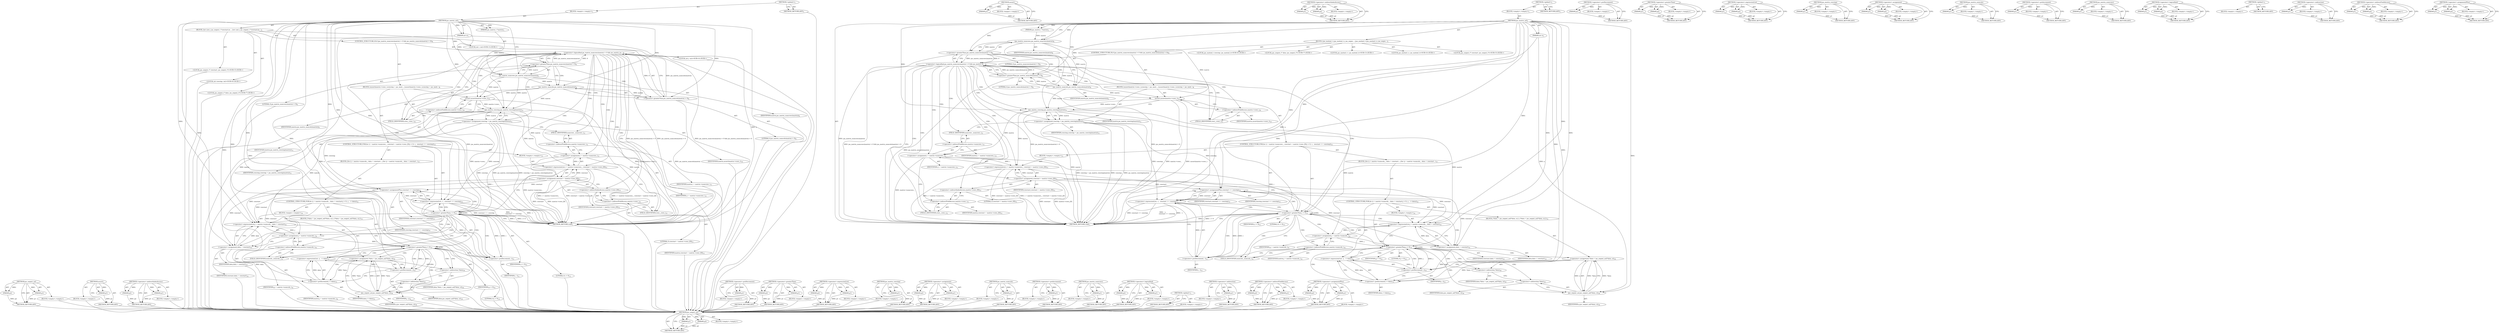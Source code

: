 digraph "&lt;operator&gt;.assignmentPlus" {
vulnerable_172 [label=<(METHOD,jas_seqent_asl)>];
vulnerable_173 [label=<(PARAM,p1)>];
vulnerable_174 [label=<(PARAM,p2)>];
vulnerable_175 [label=<(BLOCK,&lt;empty&gt;,&lt;empty&gt;)>];
vulnerable_176 [label=<(METHOD_RETURN,ANY)>];
vulnerable_127 [label=<(METHOD,assert)>];
vulnerable_128 [label=<(PARAM,p1)>];
vulnerable_129 [label=<(BLOCK,&lt;empty&gt;,&lt;empty&gt;)>];
vulnerable_130 [label=<(METHOD_RETURN,ANY)>];
vulnerable_150 [label=<(METHOD,&lt;operator&gt;.indirectIndexAccess)>];
vulnerable_151 [label=<(PARAM,p1)>];
vulnerable_152 [label=<(PARAM,p2)>];
vulnerable_153 [label=<(BLOCK,&lt;empty&gt;,&lt;empty&gt;)>];
vulnerable_154 [label=<(METHOD_RETURN,ANY)>];
vulnerable_6 [label=<(METHOD,&lt;global&gt;)<SUB>1</SUB>>];
vulnerable_7 [label=<(BLOCK,&lt;empty&gt;,&lt;empty&gt;)<SUB>1</SUB>>];
vulnerable_8 [label=<(METHOD,jas_matrix_asl)<SUB>1</SUB>>];
vulnerable_9 [label=<(PARAM,jas_matrix_t *matrix)<SUB>1</SUB>>];
vulnerable_10 [label=<(PARAM,int n)<SUB>1</SUB>>];
vulnerable_11 [label=<(BLOCK,{
	int i;
	int j;
 	jas_seqent_t *rowstart;
	in...,{
	int i;
	int j;
 	jas_seqent_t *rowstart;
	in...)<SUB>2</SUB>>];
vulnerable_12 [label="<(LOCAL,int i: int)<SUB>3</SUB>>"];
vulnerable_13 [label="<(LOCAL,int j: int)<SUB>4</SUB>>"];
vulnerable_14 [label="<(LOCAL,jas_seqent_t* rowstart: jas_seqent_t*)<SUB>5</SUB>>"];
vulnerable_15 [label="<(LOCAL,int rowstep: int)<SUB>6</SUB>>"];
vulnerable_16 [label="<(LOCAL,jas_seqent_t* data: jas_seqent_t*)<SUB>7</SUB>>"];
vulnerable_17 [label=<(CONTROL_STRUCTURE,IF,if (jas_matrix_numrows(matrix) &gt; 0 &amp;&amp; jas_matrix_numcols(matrix) &gt; 0))<SUB>9</SUB>>];
vulnerable_18 [label=<(&lt;operator&gt;.logicalAnd,jas_matrix_numrows(matrix) &gt; 0 &amp;&amp; jas_matrix_nu...)<SUB>9</SUB>>];
vulnerable_19 [label=<(&lt;operator&gt;.greaterThan,jas_matrix_numrows(matrix) &gt; 0)<SUB>9</SUB>>];
vulnerable_20 [label=<(jas_matrix_numrows,jas_matrix_numrows(matrix))<SUB>9</SUB>>];
vulnerable_21 [label=<(IDENTIFIER,matrix,jas_matrix_numrows(matrix))<SUB>9</SUB>>];
vulnerable_22 [label=<(LITERAL,0,jas_matrix_numrows(matrix) &gt; 0)<SUB>9</SUB>>];
vulnerable_23 [label=<(&lt;operator&gt;.greaterThan,jas_matrix_numcols(matrix) &gt; 0)<SUB>9</SUB>>];
vulnerable_24 [label=<(jas_matrix_numcols,jas_matrix_numcols(matrix))<SUB>9</SUB>>];
vulnerable_25 [label=<(IDENTIFIER,matrix,jas_matrix_numcols(matrix))<SUB>9</SUB>>];
vulnerable_26 [label=<(LITERAL,0,jas_matrix_numcols(matrix) &gt; 0)<SUB>9</SUB>>];
vulnerable_27 [label=<(BLOCK,{
		assert(matrix-&gt;rows_);
		rowstep = jas_matr...,{
		assert(matrix-&gt;rows_);
		rowstep = jas_matr...)<SUB>9</SUB>>];
vulnerable_28 [label=<(assert,assert(matrix-&gt;rows_))<SUB>10</SUB>>];
vulnerable_29 [label=<(&lt;operator&gt;.indirectFieldAccess,matrix-&gt;rows_)<SUB>10</SUB>>];
vulnerable_30 [label=<(IDENTIFIER,matrix,assert(matrix-&gt;rows_))<SUB>10</SUB>>];
vulnerable_31 [label=<(FIELD_IDENTIFIER,rows_,rows_)<SUB>10</SUB>>];
vulnerable_32 [label=<(&lt;operator&gt;.assignment,rowstep = jas_matrix_rowstep(matrix))<SUB>11</SUB>>];
vulnerable_33 [label=<(IDENTIFIER,rowstep,rowstep = jas_matrix_rowstep(matrix))<SUB>11</SUB>>];
vulnerable_34 [label=<(jas_matrix_rowstep,jas_matrix_rowstep(matrix))<SUB>11</SUB>>];
vulnerable_35 [label=<(IDENTIFIER,matrix,jas_matrix_rowstep(matrix))<SUB>11</SUB>>];
vulnerable_36 [label=<(CONTROL_STRUCTURE,FOR,for (i = matrix-&gt;numrows_, rowstart = matrix-&gt;rows_[0];i &gt; 0;--i,
		  rowstart += rowstep))<SUB>12</SUB>>];
vulnerable_37 [label=<(BLOCK,&lt;empty&gt;,&lt;empty&gt;)<SUB>12</SUB>>];
vulnerable_38 [label=<(&lt;operator&gt;.expressionList,i = matrix-&gt;numrows_, rowstart = matrix-&gt;rows_[0])<SUB>12</SUB>>];
vulnerable_39 [label=<(&lt;operator&gt;.assignment,i = matrix-&gt;numrows_)<SUB>12</SUB>>];
vulnerable_40 [label=<(IDENTIFIER,i,i = matrix-&gt;numrows_)<SUB>12</SUB>>];
vulnerable_41 [label=<(&lt;operator&gt;.indirectFieldAccess,matrix-&gt;numrows_)<SUB>12</SUB>>];
vulnerable_42 [label=<(IDENTIFIER,matrix,i = matrix-&gt;numrows_)<SUB>12</SUB>>];
vulnerable_43 [label=<(FIELD_IDENTIFIER,numrows_,numrows_)<SUB>12</SUB>>];
vulnerable_44 [label=<(&lt;operator&gt;.assignment,rowstart = matrix-&gt;rows_[0])<SUB>12</SUB>>];
vulnerable_45 [label=<(IDENTIFIER,rowstart,rowstart = matrix-&gt;rows_[0])<SUB>12</SUB>>];
vulnerable_46 [label=<(&lt;operator&gt;.indirectIndexAccess,matrix-&gt;rows_[0])<SUB>12</SUB>>];
vulnerable_47 [label=<(&lt;operator&gt;.indirectFieldAccess,matrix-&gt;rows_)<SUB>12</SUB>>];
vulnerable_48 [label=<(IDENTIFIER,matrix,rowstart = matrix-&gt;rows_[0])<SUB>12</SUB>>];
vulnerable_49 [label=<(FIELD_IDENTIFIER,rows_,rows_)<SUB>12</SUB>>];
vulnerable_50 [label=<(LITERAL,0,rowstart = matrix-&gt;rows_[0])<SUB>12</SUB>>];
vulnerable_51 [label=<(&lt;operator&gt;.greaterThan,i &gt; 0)<SUB>12</SUB>>];
vulnerable_52 [label=<(IDENTIFIER,i,i &gt; 0)<SUB>12</SUB>>];
vulnerable_53 [label=<(LITERAL,0,i &gt; 0)<SUB>12</SUB>>];
vulnerable_54 [label=<(&lt;operator&gt;.expressionList,--i,
		  rowstart += rowstep)<SUB>12</SUB>>];
vulnerable_55 [label=<(&lt;operator&gt;.preDecrement,--i)<SUB>12</SUB>>];
vulnerable_56 [label=<(IDENTIFIER,i,--i)<SUB>12</SUB>>];
vulnerable_57 [label=<(&lt;operator&gt;.assignmentPlus,rowstart += rowstep)<SUB>13</SUB>>];
vulnerable_58 [label=<(IDENTIFIER,rowstart,rowstart += rowstep)<SUB>13</SUB>>];
vulnerable_59 [label=<(IDENTIFIER,rowstep,rowstart += rowstep)<SUB>13</SUB>>];
vulnerable_60 [label=<(BLOCK,{
			for (j = matrix-&gt;numcols_, data = rowstart...,{
			for (j = matrix-&gt;numcols_, data = rowstart...)<SUB>13</SUB>>];
vulnerable_61 [label=<(CONTROL_STRUCTURE,FOR,for (j = matrix-&gt;numcols_, data = rowstart;j &gt; 0;--j,
			  ++data))<SUB>14</SUB>>];
vulnerable_62 [label=<(BLOCK,&lt;empty&gt;,&lt;empty&gt;)<SUB>14</SUB>>];
vulnerable_63 [label=<(&lt;operator&gt;.expressionList,j = matrix-&gt;numcols_, data = rowstart)<SUB>14</SUB>>];
vulnerable_64 [label=<(&lt;operator&gt;.assignment,j = matrix-&gt;numcols_)<SUB>14</SUB>>];
vulnerable_65 [label=<(IDENTIFIER,j,j = matrix-&gt;numcols_)<SUB>14</SUB>>];
vulnerable_66 [label=<(&lt;operator&gt;.indirectFieldAccess,matrix-&gt;numcols_)<SUB>14</SUB>>];
vulnerable_67 [label=<(IDENTIFIER,matrix,j = matrix-&gt;numcols_)<SUB>14</SUB>>];
vulnerable_68 [label=<(FIELD_IDENTIFIER,numcols_,numcols_)<SUB>14</SUB>>];
vulnerable_69 [label=<(&lt;operator&gt;.assignment,data = rowstart)<SUB>14</SUB>>];
vulnerable_70 [label=<(IDENTIFIER,data,data = rowstart)<SUB>14</SUB>>];
vulnerable_71 [label=<(IDENTIFIER,rowstart,data = rowstart)<SUB>14</SUB>>];
vulnerable_72 [label=<(&lt;operator&gt;.greaterThan,j &gt; 0)<SUB>14</SUB>>];
vulnerable_73 [label=<(IDENTIFIER,j,j &gt; 0)<SUB>14</SUB>>];
vulnerable_74 [label=<(LITERAL,0,j &gt; 0)<SUB>14</SUB>>];
vulnerable_75 [label=<(&lt;operator&gt;.expressionList,--j,
			  ++data)<SUB>14</SUB>>];
vulnerable_76 [label=<(&lt;operator&gt;.preDecrement,--j)<SUB>14</SUB>>];
vulnerable_77 [label=<(IDENTIFIER,j,--j)<SUB>14</SUB>>];
vulnerable_78 [label=<(&lt;operator&gt;.preIncrement,++data)<SUB>15</SUB>>];
vulnerable_79 [label=<(IDENTIFIER,data,++data)<SUB>15</SUB>>];
vulnerable_80 [label=<(BLOCK,{
				*data = jas_seqent_asl(*data, n);
			},{
				*data = jas_seqent_asl(*data, n);
			})<SUB>15</SUB>>];
vulnerable_81 [label=<(&lt;operator&gt;.assignment,*data = jas_seqent_asl(*data, n))<SUB>16</SUB>>];
vulnerable_82 [label=<(&lt;operator&gt;.indirection,*data)<SUB>16</SUB>>];
vulnerable_83 [label=<(IDENTIFIER,data,*data = jas_seqent_asl(*data, n))<SUB>16</SUB>>];
vulnerable_84 [label=<(jas_seqent_asl,jas_seqent_asl(*data, n))<SUB>16</SUB>>];
vulnerable_85 [label=<(&lt;operator&gt;.indirection,*data)<SUB>16</SUB>>];
vulnerable_86 [label=<(IDENTIFIER,data,jas_seqent_asl(*data, n))<SUB>16</SUB>>];
vulnerable_87 [label=<(IDENTIFIER,n,jas_seqent_asl(*data, n))<SUB>16</SUB>>];
vulnerable_88 [label=<(METHOD_RETURN,void)<SUB>1</SUB>>];
vulnerable_90 [label=<(METHOD_RETURN,ANY)<SUB>1</SUB>>];
vulnerable_155 [label=<(METHOD,&lt;operator&gt;.preDecrement)>];
vulnerable_156 [label=<(PARAM,p1)>];
vulnerable_157 [label=<(BLOCK,&lt;empty&gt;,&lt;empty&gt;)>];
vulnerable_158 [label=<(METHOD_RETURN,ANY)>];
vulnerable_114 [label=<(METHOD,&lt;operator&gt;.greaterThan)>];
vulnerable_115 [label=<(PARAM,p1)>];
vulnerable_116 [label=<(PARAM,p2)>];
vulnerable_117 [label=<(BLOCK,&lt;empty&gt;,&lt;empty&gt;)>];
vulnerable_118 [label=<(METHOD_RETURN,ANY)>];
vulnerable_145 [label=<(METHOD,&lt;operator&gt;.expressionList)>];
vulnerable_146 [label=<(PARAM,p1)>];
vulnerable_147 [label=<(PARAM,p2)>];
vulnerable_148 [label=<(BLOCK,&lt;empty&gt;,&lt;empty&gt;)>];
vulnerable_149 [label=<(METHOD_RETURN,ANY)>];
vulnerable_141 [label=<(METHOD,jas_matrix_rowstep)>];
vulnerable_142 [label=<(PARAM,p1)>];
vulnerable_143 [label=<(BLOCK,&lt;empty&gt;,&lt;empty&gt;)>];
vulnerable_144 [label=<(METHOD_RETURN,ANY)>];
vulnerable_136 [label=<(METHOD,&lt;operator&gt;.assignment)>];
vulnerable_137 [label=<(PARAM,p1)>];
vulnerable_138 [label=<(PARAM,p2)>];
vulnerable_139 [label=<(BLOCK,&lt;empty&gt;,&lt;empty&gt;)>];
vulnerable_140 [label=<(METHOD_RETURN,ANY)>];
vulnerable_123 [label=<(METHOD,jas_matrix_numcols)>];
vulnerable_124 [label=<(PARAM,p1)>];
vulnerable_125 [label=<(BLOCK,&lt;empty&gt;,&lt;empty&gt;)>];
vulnerable_126 [label=<(METHOD_RETURN,ANY)>];
vulnerable_164 [label=<(METHOD,&lt;operator&gt;.preIncrement)>];
vulnerable_165 [label=<(PARAM,p1)>];
vulnerable_166 [label=<(BLOCK,&lt;empty&gt;,&lt;empty&gt;)>];
vulnerable_167 [label=<(METHOD_RETURN,ANY)>];
vulnerable_119 [label=<(METHOD,jas_matrix_numrows)>];
vulnerable_120 [label=<(PARAM,p1)>];
vulnerable_121 [label=<(BLOCK,&lt;empty&gt;,&lt;empty&gt;)>];
vulnerable_122 [label=<(METHOD_RETURN,ANY)>];
vulnerable_109 [label=<(METHOD,&lt;operator&gt;.logicalAnd)>];
vulnerable_110 [label=<(PARAM,p1)>];
vulnerable_111 [label=<(PARAM,p2)>];
vulnerable_112 [label=<(BLOCK,&lt;empty&gt;,&lt;empty&gt;)>];
vulnerable_113 [label=<(METHOD_RETURN,ANY)>];
vulnerable_103 [label=<(METHOD,&lt;global&gt;)<SUB>1</SUB>>];
vulnerable_104 [label=<(BLOCK,&lt;empty&gt;,&lt;empty&gt;)>];
vulnerable_105 [label=<(METHOD_RETURN,ANY)>];
vulnerable_168 [label=<(METHOD,&lt;operator&gt;.indirection)>];
vulnerable_169 [label=<(PARAM,p1)>];
vulnerable_170 [label=<(BLOCK,&lt;empty&gt;,&lt;empty&gt;)>];
vulnerable_171 [label=<(METHOD_RETURN,ANY)>];
vulnerable_131 [label=<(METHOD,&lt;operator&gt;.indirectFieldAccess)>];
vulnerable_132 [label=<(PARAM,p1)>];
vulnerable_133 [label=<(PARAM,p2)>];
vulnerable_134 [label=<(BLOCK,&lt;empty&gt;,&lt;empty&gt;)>];
vulnerable_135 [label=<(METHOD_RETURN,ANY)>];
vulnerable_159 [label=<(METHOD,&lt;operator&gt;.assignmentPlus)>];
vulnerable_160 [label=<(PARAM,p1)>];
vulnerable_161 [label=<(PARAM,p2)>];
vulnerable_162 [label=<(BLOCK,&lt;empty&gt;,&lt;empty&gt;)>];
vulnerable_163 [label=<(METHOD_RETURN,ANY)>];
fixed_174 [label=<(METHOD,jas_seqent_asl)>];
fixed_175 [label=<(PARAM,p1)>];
fixed_176 [label=<(PARAM,p2)>];
fixed_177 [label=<(BLOCK,&lt;empty&gt;,&lt;empty&gt;)>];
fixed_178 [label=<(METHOD_RETURN,ANY)>];
fixed_129 [label=<(METHOD,assert)>];
fixed_130 [label=<(PARAM,p1)>];
fixed_131 [label=<(BLOCK,&lt;empty&gt;,&lt;empty&gt;)>];
fixed_132 [label=<(METHOD_RETURN,ANY)>];
fixed_152 [label=<(METHOD,&lt;operator&gt;.indirectIndexAccess)>];
fixed_153 [label=<(PARAM,p1)>];
fixed_154 [label=<(PARAM,p2)>];
fixed_155 [label=<(BLOCK,&lt;empty&gt;,&lt;empty&gt;)>];
fixed_156 [label=<(METHOD_RETURN,ANY)>];
fixed_6 [label=<(METHOD,&lt;global&gt;)<SUB>1</SUB>>];
fixed_7 [label=<(BLOCK,&lt;empty&gt;,&lt;empty&gt;)<SUB>1</SUB>>];
fixed_8 [label=<(METHOD,jas_matrix_asl)<SUB>1</SUB>>];
fixed_9 [label=<(PARAM,jas_matrix_t *matrix)<SUB>1</SUB>>];
fixed_10 [label=<(PARAM,int n)<SUB>1</SUB>>];
fixed_11 [label=<(BLOCK,{
	jas_matind_t i;
	jas_matind_t j;
 	jas_seqen...,{
	jas_matind_t i;
	jas_matind_t j;
 	jas_seqen...)<SUB>2</SUB>>];
fixed_12 [label="<(LOCAL,jas_matind_t i: jas_matind_t)<SUB>3</SUB>>"];
fixed_13 [label="<(LOCAL,jas_matind_t j: jas_matind_t)<SUB>4</SUB>>"];
fixed_14 [label="<(LOCAL,jas_seqent_t* rowstart: jas_seqent_t*)<SUB>5</SUB>>"];
fixed_15 [label="<(LOCAL,jas_matind_t rowstep: jas_matind_t)<SUB>6</SUB>>"];
fixed_16 [label="<(LOCAL,jas_seqent_t* data: jas_seqent_t*)<SUB>7</SUB>>"];
fixed_17 [label=<(CONTROL_STRUCTURE,IF,if (jas_matrix_numrows(matrix) &gt; 0 &amp;&amp; jas_matrix_numcols(matrix) &gt; 0))<SUB>9</SUB>>];
fixed_18 [label=<(&lt;operator&gt;.logicalAnd,jas_matrix_numrows(matrix) &gt; 0 &amp;&amp; jas_matrix_nu...)<SUB>9</SUB>>];
fixed_19 [label=<(&lt;operator&gt;.greaterThan,jas_matrix_numrows(matrix) &gt; 0)<SUB>9</SUB>>];
fixed_20 [label=<(jas_matrix_numrows,jas_matrix_numrows(matrix))<SUB>9</SUB>>];
fixed_21 [label=<(IDENTIFIER,matrix,jas_matrix_numrows(matrix))<SUB>9</SUB>>];
fixed_22 [label=<(LITERAL,0,jas_matrix_numrows(matrix) &gt; 0)<SUB>9</SUB>>];
fixed_23 [label=<(&lt;operator&gt;.greaterThan,jas_matrix_numcols(matrix) &gt; 0)<SUB>9</SUB>>];
fixed_24 [label=<(jas_matrix_numcols,jas_matrix_numcols(matrix))<SUB>9</SUB>>];
fixed_25 [label=<(IDENTIFIER,matrix,jas_matrix_numcols(matrix))<SUB>9</SUB>>];
fixed_26 [label=<(LITERAL,0,jas_matrix_numcols(matrix) &gt; 0)<SUB>9</SUB>>];
fixed_27 [label=<(BLOCK,{
		assert(matrix-&gt;rows_);
		rowstep = jas_matr...,{
		assert(matrix-&gt;rows_);
		rowstep = jas_matr...)<SUB>9</SUB>>];
fixed_28 [label=<(assert,assert(matrix-&gt;rows_))<SUB>10</SUB>>];
fixed_29 [label=<(&lt;operator&gt;.indirectFieldAccess,matrix-&gt;rows_)<SUB>10</SUB>>];
fixed_30 [label=<(IDENTIFIER,matrix,assert(matrix-&gt;rows_))<SUB>10</SUB>>];
fixed_31 [label=<(FIELD_IDENTIFIER,rows_,rows_)<SUB>10</SUB>>];
fixed_32 [label=<(&lt;operator&gt;.assignment,rowstep = jas_matrix_rowstep(matrix))<SUB>11</SUB>>];
fixed_33 [label=<(IDENTIFIER,rowstep,rowstep = jas_matrix_rowstep(matrix))<SUB>11</SUB>>];
fixed_34 [label=<(jas_matrix_rowstep,jas_matrix_rowstep(matrix))<SUB>11</SUB>>];
fixed_35 [label=<(IDENTIFIER,matrix,jas_matrix_rowstep(matrix))<SUB>11</SUB>>];
fixed_36 [label=<(CONTROL_STRUCTURE,FOR,for (i = matrix-&gt;numrows_, rowstart = matrix-&gt;rows_[0];i &gt; 0;--i,
		  rowstart += rowstep))<SUB>12</SUB>>];
fixed_37 [label=<(BLOCK,&lt;empty&gt;,&lt;empty&gt;)<SUB>12</SUB>>];
fixed_38 [label=<(&lt;operator&gt;.expressionList,i = matrix-&gt;numrows_, rowstart = matrix-&gt;rows_[0])<SUB>12</SUB>>];
fixed_39 [label=<(&lt;operator&gt;.assignment,i = matrix-&gt;numrows_)<SUB>12</SUB>>];
fixed_40 [label=<(IDENTIFIER,i,i = matrix-&gt;numrows_)<SUB>12</SUB>>];
fixed_41 [label=<(&lt;operator&gt;.indirectFieldAccess,matrix-&gt;numrows_)<SUB>12</SUB>>];
fixed_42 [label=<(IDENTIFIER,matrix,i = matrix-&gt;numrows_)<SUB>12</SUB>>];
fixed_43 [label=<(FIELD_IDENTIFIER,numrows_,numrows_)<SUB>12</SUB>>];
fixed_44 [label=<(&lt;operator&gt;.assignment,rowstart = matrix-&gt;rows_[0])<SUB>12</SUB>>];
fixed_45 [label=<(IDENTIFIER,rowstart,rowstart = matrix-&gt;rows_[0])<SUB>12</SUB>>];
fixed_46 [label=<(&lt;operator&gt;.indirectIndexAccess,matrix-&gt;rows_[0])<SUB>12</SUB>>];
fixed_47 [label=<(&lt;operator&gt;.indirectFieldAccess,matrix-&gt;rows_)<SUB>12</SUB>>];
fixed_48 [label=<(IDENTIFIER,matrix,rowstart = matrix-&gt;rows_[0])<SUB>12</SUB>>];
fixed_49 [label=<(FIELD_IDENTIFIER,rows_,rows_)<SUB>12</SUB>>];
fixed_50 [label=<(LITERAL,0,rowstart = matrix-&gt;rows_[0])<SUB>12</SUB>>];
fixed_51 [label=<(&lt;operator&gt;.greaterThan,i &gt; 0)<SUB>12</SUB>>];
fixed_52 [label=<(IDENTIFIER,i,i &gt; 0)<SUB>12</SUB>>];
fixed_53 [label=<(LITERAL,0,i &gt; 0)<SUB>12</SUB>>];
fixed_54 [label=<(&lt;operator&gt;.expressionList,--i,
		  rowstart += rowstep)<SUB>12</SUB>>];
fixed_55 [label=<(&lt;operator&gt;.preDecrement,--i)<SUB>12</SUB>>];
fixed_56 [label=<(IDENTIFIER,i,--i)<SUB>12</SUB>>];
fixed_57 [label=<(&lt;operator&gt;.assignmentPlus,rowstart += rowstep)<SUB>13</SUB>>];
fixed_58 [label=<(IDENTIFIER,rowstart,rowstart += rowstep)<SUB>13</SUB>>];
fixed_59 [label=<(IDENTIFIER,rowstep,rowstart += rowstep)<SUB>13</SUB>>];
fixed_60 [label=<(BLOCK,{
			for (j = matrix-&gt;numcols_, data = rowstart...,{
			for (j = matrix-&gt;numcols_, data = rowstart...)<SUB>13</SUB>>];
fixed_61 [label=<(CONTROL_STRUCTURE,FOR,for (j = matrix-&gt;numcols_, data = rowstart;j &gt; 0;--j,
			  ++data))<SUB>14</SUB>>];
fixed_62 [label=<(BLOCK,&lt;empty&gt;,&lt;empty&gt;)<SUB>14</SUB>>];
fixed_63 [label=<(&lt;operator&gt;.expressionList,j = matrix-&gt;numcols_, data = rowstart)<SUB>14</SUB>>];
fixed_64 [label=<(&lt;operator&gt;.assignment,j = matrix-&gt;numcols_)<SUB>14</SUB>>];
fixed_65 [label=<(IDENTIFIER,j,j = matrix-&gt;numcols_)<SUB>14</SUB>>];
fixed_66 [label=<(&lt;operator&gt;.indirectFieldAccess,matrix-&gt;numcols_)<SUB>14</SUB>>];
fixed_67 [label=<(IDENTIFIER,matrix,j = matrix-&gt;numcols_)<SUB>14</SUB>>];
fixed_68 [label=<(FIELD_IDENTIFIER,numcols_,numcols_)<SUB>14</SUB>>];
fixed_69 [label=<(&lt;operator&gt;.assignment,data = rowstart)<SUB>14</SUB>>];
fixed_70 [label=<(IDENTIFIER,data,data = rowstart)<SUB>14</SUB>>];
fixed_71 [label=<(IDENTIFIER,rowstart,data = rowstart)<SUB>14</SUB>>];
fixed_72 [label=<(&lt;operator&gt;.greaterThan,j &gt; 0)<SUB>14</SUB>>];
fixed_73 [label=<(IDENTIFIER,j,j &gt; 0)<SUB>14</SUB>>];
fixed_74 [label=<(LITERAL,0,j &gt; 0)<SUB>14</SUB>>];
fixed_75 [label=<(&lt;operator&gt;.expressionList,--j,
			  ++data)<SUB>14</SUB>>];
fixed_76 [label=<(&lt;operator&gt;.preDecrement,--j)<SUB>14</SUB>>];
fixed_77 [label=<(IDENTIFIER,j,--j)<SUB>14</SUB>>];
fixed_78 [label=<(&lt;operator&gt;.preIncrement,++data)<SUB>15</SUB>>];
fixed_79 [label=<(IDENTIFIER,data,++data)<SUB>15</SUB>>];
fixed_80 [label=<(BLOCK,{
				*data = jas_seqent_asl(*data, n);
			},{
				*data = jas_seqent_asl(*data, n);
			})<SUB>15</SUB>>];
fixed_81 [label=<(&lt;operator&gt;.assignment,*data = jas_seqent_asl(*data, n))<SUB>16</SUB>>];
fixed_82 [label=<(&lt;operator&gt;.indirection,*data)<SUB>16</SUB>>];
fixed_83 [label=<(IDENTIFIER,data,*data = jas_seqent_asl(*data, n))<SUB>16</SUB>>];
fixed_84 [label=<(jas_seqent_asl,jas_seqent_asl(*data, n))<SUB>16</SUB>>];
fixed_85 [label=<(&lt;operator&gt;.indirection,*data)<SUB>16</SUB>>];
fixed_86 [label=<(IDENTIFIER,data,jas_seqent_asl(*data, n))<SUB>16</SUB>>];
fixed_87 [label=<(IDENTIFIER,n,jas_seqent_asl(*data, n))<SUB>16</SUB>>];
fixed_88 [label=<(METHOD_RETURN,void)<SUB>1</SUB>>];
fixed_90 [label=<(METHOD_RETURN,ANY)<SUB>1</SUB>>];
fixed_157 [label=<(METHOD,&lt;operator&gt;.preDecrement)>];
fixed_158 [label=<(PARAM,p1)>];
fixed_159 [label=<(BLOCK,&lt;empty&gt;,&lt;empty&gt;)>];
fixed_160 [label=<(METHOD_RETURN,ANY)>];
fixed_116 [label=<(METHOD,&lt;operator&gt;.greaterThan)>];
fixed_117 [label=<(PARAM,p1)>];
fixed_118 [label=<(PARAM,p2)>];
fixed_119 [label=<(BLOCK,&lt;empty&gt;,&lt;empty&gt;)>];
fixed_120 [label=<(METHOD_RETURN,ANY)>];
fixed_147 [label=<(METHOD,&lt;operator&gt;.expressionList)>];
fixed_148 [label=<(PARAM,p1)>];
fixed_149 [label=<(PARAM,p2)>];
fixed_150 [label=<(BLOCK,&lt;empty&gt;,&lt;empty&gt;)>];
fixed_151 [label=<(METHOD_RETURN,ANY)>];
fixed_143 [label=<(METHOD,jas_matrix_rowstep)>];
fixed_144 [label=<(PARAM,p1)>];
fixed_145 [label=<(BLOCK,&lt;empty&gt;,&lt;empty&gt;)>];
fixed_146 [label=<(METHOD_RETURN,ANY)>];
fixed_138 [label=<(METHOD,&lt;operator&gt;.assignment)>];
fixed_139 [label=<(PARAM,p1)>];
fixed_140 [label=<(PARAM,p2)>];
fixed_141 [label=<(BLOCK,&lt;empty&gt;,&lt;empty&gt;)>];
fixed_142 [label=<(METHOD_RETURN,ANY)>];
fixed_125 [label=<(METHOD,jas_matrix_numcols)>];
fixed_126 [label=<(PARAM,p1)>];
fixed_127 [label=<(BLOCK,&lt;empty&gt;,&lt;empty&gt;)>];
fixed_128 [label=<(METHOD_RETURN,ANY)>];
fixed_166 [label=<(METHOD,&lt;operator&gt;.preIncrement)>];
fixed_167 [label=<(PARAM,p1)>];
fixed_168 [label=<(BLOCK,&lt;empty&gt;,&lt;empty&gt;)>];
fixed_169 [label=<(METHOD_RETURN,ANY)>];
fixed_121 [label=<(METHOD,jas_matrix_numrows)>];
fixed_122 [label=<(PARAM,p1)>];
fixed_123 [label=<(BLOCK,&lt;empty&gt;,&lt;empty&gt;)>];
fixed_124 [label=<(METHOD_RETURN,ANY)>];
fixed_111 [label=<(METHOD,&lt;operator&gt;.logicalAnd)>];
fixed_112 [label=<(PARAM,p1)>];
fixed_113 [label=<(PARAM,p2)>];
fixed_114 [label=<(BLOCK,&lt;empty&gt;,&lt;empty&gt;)>];
fixed_115 [label=<(METHOD_RETURN,ANY)>];
fixed_105 [label=<(METHOD,&lt;global&gt;)<SUB>1</SUB>>];
fixed_106 [label=<(BLOCK,&lt;empty&gt;,&lt;empty&gt;)>];
fixed_107 [label=<(METHOD_RETURN,ANY)>];
fixed_170 [label=<(METHOD,&lt;operator&gt;.indirection)>];
fixed_171 [label=<(PARAM,p1)>];
fixed_172 [label=<(BLOCK,&lt;empty&gt;,&lt;empty&gt;)>];
fixed_173 [label=<(METHOD_RETURN,ANY)>];
fixed_133 [label=<(METHOD,&lt;operator&gt;.indirectFieldAccess)>];
fixed_134 [label=<(PARAM,p1)>];
fixed_135 [label=<(PARAM,p2)>];
fixed_136 [label=<(BLOCK,&lt;empty&gt;,&lt;empty&gt;)>];
fixed_137 [label=<(METHOD_RETURN,ANY)>];
fixed_161 [label=<(METHOD,&lt;operator&gt;.assignmentPlus)>];
fixed_162 [label=<(PARAM,p1)>];
fixed_163 [label=<(PARAM,p2)>];
fixed_164 [label=<(BLOCK,&lt;empty&gt;,&lt;empty&gt;)>];
fixed_165 [label=<(METHOD_RETURN,ANY)>];
vulnerable_172 -> vulnerable_173  [key=0, label="AST: "];
vulnerable_172 -> vulnerable_173  [key=1, label="DDG: "];
vulnerable_172 -> vulnerable_175  [key=0, label="AST: "];
vulnerable_172 -> vulnerable_174  [key=0, label="AST: "];
vulnerable_172 -> vulnerable_174  [key=1, label="DDG: "];
vulnerable_172 -> vulnerable_176  [key=0, label="AST: "];
vulnerable_172 -> vulnerable_176  [key=1, label="CFG: "];
vulnerable_173 -> vulnerable_176  [key=0, label="DDG: p1"];
vulnerable_174 -> vulnerable_176  [key=0, label="DDG: p2"];
vulnerable_175 -> fixed_174  [key=0];
vulnerable_176 -> fixed_174  [key=0];
vulnerable_127 -> vulnerable_128  [key=0, label="AST: "];
vulnerable_127 -> vulnerable_128  [key=1, label="DDG: "];
vulnerable_127 -> vulnerable_129  [key=0, label="AST: "];
vulnerable_127 -> vulnerable_130  [key=0, label="AST: "];
vulnerable_127 -> vulnerable_130  [key=1, label="CFG: "];
vulnerable_128 -> vulnerable_130  [key=0, label="DDG: p1"];
vulnerable_129 -> fixed_174  [key=0];
vulnerable_130 -> fixed_174  [key=0];
vulnerable_150 -> vulnerable_151  [key=0, label="AST: "];
vulnerable_150 -> vulnerable_151  [key=1, label="DDG: "];
vulnerable_150 -> vulnerable_153  [key=0, label="AST: "];
vulnerable_150 -> vulnerable_152  [key=0, label="AST: "];
vulnerable_150 -> vulnerable_152  [key=1, label="DDG: "];
vulnerable_150 -> vulnerable_154  [key=0, label="AST: "];
vulnerable_150 -> vulnerable_154  [key=1, label="CFG: "];
vulnerable_151 -> vulnerable_154  [key=0, label="DDG: p1"];
vulnerable_152 -> vulnerable_154  [key=0, label="DDG: p2"];
vulnerable_153 -> fixed_174  [key=0];
vulnerable_154 -> fixed_174  [key=0];
vulnerable_6 -> vulnerable_7  [key=0, label="AST: "];
vulnerable_6 -> vulnerable_90  [key=0, label="AST: "];
vulnerable_6 -> vulnerable_90  [key=1, label="CFG: "];
vulnerable_7 -> vulnerable_8  [key=0, label="AST: "];
vulnerable_8 -> vulnerable_9  [key=0, label="AST: "];
vulnerable_8 -> vulnerable_9  [key=1, label="DDG: "];
vulnerable_8 -> vulnerable_10  [key=0, label="AST: "];
vulnerable_8 -> vulnerable_10  [key=1, label="DDG: "];
vulnerable_8 -> vulnerable_11  [key=0, label="AST: "];
vulnerable_8 -> vulnerable_88  [key=0, label="AST: "];
vulnerable_8 -> vulnerable_20  [key=0, label="CFG: "];
vulnerable_8 -> vulnerable_20  [key=1, label="DDG: "];
vulnerable_8 -> vulnerable_19  [key=0, label="DDG: "];
vulnerable_8 -> vulnerable_23  [key=0, label="DDG: "];
vulnerable_8 -> vulnerable_24  [key=0, label="DDG: "];
vulnerable_8 -> vulnerable_34  [key=0, label="DDG: "];
vulnerable_8 -> vulnerable_51  [key=0, label="DDG: "];
vulnerable_8 -> vulnerable_54  [key=0, label="DDG: "];
vulnerable_8 -> vulnerable_55  [key=0, label="DDG: "];
vulnerable_8 -> vulnerable_57  [key=0, label="DDG: "];
vulnerable_8 -> vulnerable_72  [key=0, label="DDG: "];
vulnerable_8 -> vulnerable_63  [key=0, label="DDG: "];
vulnerable_8 -> vulnerable_76  [key=0, label="DDG: "];
vulnerable_8 -> vulnerable_78  [key=0, label="DDG: "];
vulnerable_8 -> vulnerable_69  [key=0, label="DDG: "];
vulnerable_8 -> vulnerable_84  [key=0, label="DDG: "];
vulnerable_9 -> vulnerable_20  [key=0, label="DDG: matrix"];
vulnerable_10 -> vulnerable_88  [key=0, label="DDG: n"];
vulnerable_10 -> vulnerable_84  [key=0, label="DDG: n"];
vulnerable_11 -> vulnerable_12  [key=0, label="AST: "];
vulnerable_11 -> vulnerable_13  [key=0, label="AST: "];
vulnerable_11 -> vulnerable_14  [key=0, label="AST: "];
vulnerable_11 -> vulnerable_15  [key=0, label="AST: "];
vulnerable_11 -> vulnerable_16  [key=0, label="AST: "];
vulnerable_11 -> vulnerable_17  [key=0, label="AST: "];
vulnerable_12 -> fixed_174  [key=0];
vulnerable_13 -> fixed_174  [key=0];
vulnerable_14 -> fixed_174  [key=0];
vulnerable_15 -> fixed_174  [key=0];
vulnerable_16 -> fixed_174  [key=0];
vulnerable_17 -> vulnerable_18  [key=0, label="AST: "];
vulnerable_17 -> vulnerable_27  [key=0, label="AST: "];
vulnerable_18 -> vulnerable_19  [key=0, label="AST: "];
vulnerable_18 -> vulnerable_23  [key=0, label="AST: "];
vulnerable_18 -> vulnerable_88  [key=0, label="CFG: "];
vulnerable_18 -> vulnerable_88  [key=1, label="DDG: jas_matrix_numrows(matrix) &gt; 0"];
vulnerable_18 -> vulnerable_88  [key=2, label="DDG: jas_matrix_numcols(matrix) &gt; 0"];
vulnerable_18 -> vulnerable_88  [key=3, label="DDG: jas_matrix_numrows(matrix) &gt; 0 &amp;&amp; jas_matrix_numcols(matrix) &gt; 0"];
vulnerable_18 -> vulnerable_31  [key=0, label="CFG: "];
vulnerable_18 -> vulnerable_31  [key=1, label="CDG: "];
vulnerable_18 -> vulnerable_47  [key=0, label="CDG: "];
vulnerable_18 -> vulnerable_34  [key=0, label="CDG: "];
vulnerable_18 -> vulnerable_32  [key=0, label="CDG: "];
vulnerable_18 -> vulnerable_49  [key=0, label="CDG: "];
vulnerable_18 -> vulnerable_51  [key=0, label="CDG: "];
vulnerable_18 -> vulnerable_28  [key=0, label="CDG: "];
vulnerable_18 -> vulnerable_46  [key=0, label="CDG: "];
vulnerable_18 -> vulnerable_38  [key=0, label="CDG: "];
vulnerable_18 -> vulnerable_29  [key=0, label="CDG: "];
vulnerable_18 -> vulnerable_44  [key=0, label="CDG: "];
vulnerable_18 -> vulnerable_43  [key=0, label="CDG: "];
vulnerable_18 -> vulnerable_41  [key=0, label="CDG: "];
vulnerable_18 -> vulnerable_39  [key=0, label="CDG: "];
vulnerable_19 -> vulnerable_20  [key=0, label="AST: "];
vulnerable_19 -> vulnerable_22  [key=0, label="AST: "];
vulnerable_19 -> vulnerable_18  [key=0, label="CFG: "];
vulnerable_19 -> vulnerable_18  [key=1, label="DDG: jas_matrix_numrows(matrix)"];
vulnerable_19 -> vulnerable_18  [key=2, label="DDG: 0"];
vulnerable_19 -> vulnerable_24  [key=0, label="CFG: "];
vulnerable_19 -> vulnerable_24  [key=1, label="CDG: "];
vulnerable_19 -> vulnerable_88  [key=0, label="DDG: jas_matrix_numrows(matrix)"];
vulnerable_19 -> vulnerable_23  [key=0, label="CDG: "];
vulnerable_20 -> vulnerable_21  [key=0, label="AST: "];
vulnerable_20 -> vulnerable_19  [key=0, label="CFG: "];
vulnerable_20 -> vulnerable_19  [key=1, label="DDG: matrix"];
vulnerable_20 -> vulnerable_28  [key=0, label="DDG: matrix"];
vulnerable_20 -> vulnerable_24  [key=0, label="DDG: matrix"];
vulnerable_20 -> vulnerable_34  [key=0, label="DDG: matrix"];
vulnerable_21 -> fixed_174  [key=0];
vulnerable_22 -> fixed_174  [key=0];
vulnerable_23 -> vulnerable_24  [key=0, label="AST: "];
vulnerable_23 -> vulnerable_26  [key=0, label="AST: "];
vulnerable_23 -> vulnerable_18  [key=0, label="CFG: "];
vulnerable_23 -> vulnerable_18  [key=1, label="DDG: jas_matrix_numcols(matrix)"];
vulnerable_23 -> vulnerable_18  [key=2, label="DDG: 0"];
vulnerable_23 -> vulnerable_88  [key=0, label="DDG: jas_matrix_numcols(matrix)"];
vulnerable_24 -> vulnerable_25  [key=0, label="AST: "];
vulnerable_24 -> vulnerable_23  [key=0, label="CFG: "];
vulnerable_24 -> vulnerable_23  [key=1, label="DDG: matrix"];
vulnerable_24 -> vulnerable_28  [key=0, label="DDG: matrix"];
vulnerable_24 -> vulnerable_34  [key=0, label="DDG: matrix"];
vulnerable_25 -> fixed_174  [key=0];
vulnerable_26 -> fixed_174  [key=0];
vulnerable_27 -> vulnerable_28  [key=0, label="AST: "];
vulnerable_27 -> vulnerable_32  [key=0, label="AST: "];
vulnerable_27 -> vulnerable_36  [key=0, label="AST: "];
vulnerable_28 -> vulnerable_29  [key=0, label="AST: "];
vulnerable_28 -> vulnerable_34  [key=0, label="CFG: "];
vulnerable_28 -> vulnerable_34  [key=1, label="DDG: matrix-&gt;rows_"];
vulnerable_28 -> vulnerable_88  [key=0, label="DDG: matrix-&gt;rows_"];
vulnerable_28 -> vulnerable_88  [key=1, label="DDG: assert(matrix-&gt;rows_)"];
vulnerable_29 -> vulnerable_30  [key=0, label="AST: "];
vulnerable_29 -> vulnerable_31  [key=0, label="AST: "];
vulnerable_29 -> vulnerable_28  [key=0, label="CFG: "];
vulnerable_30 -> fixed_174  [key=0];
vulnerable_31 -> vulnerable_29  [key=0, label="CFG: "];
vulnerable_32 -> vulnerable_33  [key=0, label="AST: "];
vulnerable_32 -> vulnerable_34  [key=0, label="AST: "];
vulnerable_32 -> vulnerable_43  [key=0, label="CFG: "];
vulnerable_32 -> vulnerable_88  [key=0, label="DDG: rowstep"];
vulnerable_32 -> vulnerable_88  [key=1, label="DDG: jas_matrix_rowstep(matrix)"];
vulnerable_32 -> vulnerable_88  [key=2, label="DDG: rowstep = jas_matrix_rowstep(matrix)"];
vulnerable_32 -> vulnerable_54  [key=0, label="DDG: rowstep"];
vulnerable_32 -> vulnerable_57  [key=0, label="DDG: rowstep"];
vulnerable_33 -> fixed_174  [key=0];
vulnerable_34 -> vulnerable_35  [key=0, label="AST: "];
vulnerable_34 -> vulnerable_32  [key=0, label="CFG: "];
vulnerable_34 -> vulnerable_32  [key=1, label="DDG: matrix"];
vulnerable_34 -> vulnerable_88  [key=0, label="DDG: matrix"];
vulnerable_34 -> vulnerable_38  [key=0, label="DDG: matrix"];
vulnerable_34 -> vulnerable_39  [key=0, label="DDG: matrix"];
vulnerable_34 -> vulnerable_63  [key=0, label="DDG: matrix"];
vulnerable_34 -> vulnerable_64  [key=0, label="DDG: matrix"];
vulnerable_35 -> fixed_174  [key=0];
vulnerable_36 -> vulnerable_37  [key=0, label="AST: "];
vulnerable_36 -> vulnerable_51  [key=0, label="AST: "];
vulnerable_36 -> vulnerable_54  [key=0, label="AST: "];
vulnerable_36 -> vulnerable_60  [key=0, label="AST: "];
vulnerable_37 -> vulnerable_38  [key=0, label="AST: "];
vulnerable_38 -> vulnerable_39  [key=0, label="AST: "];
vulnerable_38 -> vulnerable_44  [key=0, label="AST: "];
vulnerable_38 -> vulnerable_51  [key=0, label="CFG: "];
vulnerable_38 -> vulnerable_88  [key=0, label="DDG: i = matrix-&gt;numrows_"];
vulnerable_38 -> vulnerable_88  [key=1, label="DDG: rowstart = matrix-&gt;rows_[0]"];
vulnerable_38 -> vulnerable_88  [key=2, label="DDG: i = matrix-&gt;numrows_, rowstart = matrix-&gt;rows_[0]"];
vulnerable_39 -> vulnerable_40  [key=0, label="AST: "];
vulnerable_39 -> vulnerable_41  [key=0, label="AST: "];
vulnerable_39 -> vulnerable_49  [key=0, label="CFG: "];
vulnerable_39 -> vulnerable_88  [key=0, label="DDG: matrix-&gt;numrows_"];
vulnerable_39 -> vulnerable_51  [key=0, label="DDG: i"];
vulnerable_39 -> vulnerable_38  [key=0, label="DDG: i"];
vulnerable_40 -> fixed_174  [key=0];
vulnerable_41 -> vulnerable_42  [key=0, label="AST: "];
vulnerable_41 -> vulnerable_43  [key=0, label="AST: "];
vulnerable_41 -> vulnerable_39  [key=0, label="CFG: "];
vulnerable_42 -> fixed_174  [key=0];
vulnerable_43 -> vulnerable_41  [key=0, label="CFG: "];
vulnerable_44 -> vulnerable_45  [key=0, label="AST: "];
vulnerable_44 -> vulnerable_46  [key=0, label="AST: "];
vulnerable_44 -> vulnerable_38  [key=0, label="CFG: "];
vulnerable_44 -> vulnerable_38  [key=1, label="DDG: rowstart"];
vulnerable_44 -> vulnerable_88  [key=0, label="DDG: rowstart"];
vulnerable_44 -> vulnerable_88  [key=1, label="DDG: matrix-&gt;rows_[0]"];
vulnerable_44 -> vulnerable_57  [key=0, label="DDG: rowstart"];
vulnerable_44 -> vulnerable_63  [key=0, label="DDG: rowstart"];
vulnerable_44 -> vulnerable_69  [key=0, label="DDG: rowstart"];
vulnerable_45 -> fixed_174  [key=0];
vulnerable_46 -> vulnerable_47  [key=0, label="AST: "];
vulnerable_46 -> vulnerable_50  [key=0, label="AST: "];
vulnerable_46 -> vulnerable_44  [key=0, label="CFG: "];
vulnerable_47 -> vulnerable_48  [key=0, label="AST: "];
vulnerable_47 -> vulnerable_49  [key=0, label="AST: "];
vulnerable_47 -> vulnerable_46  [key=0, label="CFG: "];
vulnerable_48 -> fixed_174  [key=0];
vulnerable_49 -> vulnerable_47  [key=0, label="CFG: "];
vulnerable_50 -> fixed_174  [key=0];
vulnerable_51 -> vulnerable_52  [key=0, label="AST: "];
vulnerable_51 -> vulnerable_53  [key=0, label="AST: "];
vulnerable_51 -> vulnerable_88  [key=0, label="CFG: "];
vulnerable_51 -> vulnerable_88  [key=1, label="DDG: i"];
vulnerable_51 -> vulnerable_88  [key=2, label="DDG: i &gt; 0"];
vulnerable_51 -> vulnerable_68  [key=0, label="CFG: "];
vulnerable_51 -> vulnerable_68  [key=1, label="CDG: "];
vulnerable_51 -> vulnerable_55  [key=0, label="DDG: i"];
vulnerable_51 -> vulnerable_55  [key=1, label="CDG: "];
vulnerable_51 -> vulnerable_64  [key=0, label="CDG: "];
vulnerable_51 -> vulnerable_51  [key=0, label="CDG: "];
vulnerable_51 -> vulnerable_57  [key=0, label="CDG: "];
vulnerable_51 -> vulnerable_66  [key=0, label="CDG: "];
vulnerable_51 -> vulnerable_72  [key=0, label="CDG: "];
vulnerable_51 -> vulnerable_69  [key=0, label="CDG: "];
vulnerable_51 -> vulnerable_54  [key=0, label="CDG: "];
vulnerable_51 -> vulnerable_63  [key=0, label="CDG: "];
vulnerable_52 -> fixed_174  [key=0];
vulnerable_53 -> fixed_174  [key=0];
vulnerable_54 -> vulnerable_55  [key=0, label="AST: "];
vulnerable_54 -> vulnerable_57  [key=0, label="AST: "];
vulnerable_54 -> vulnerable_51  [key=0, label="CFG: "];
vulnerable_54 -> vulnerable_88  [key=0, label="DDG: --i"];
vulnerable_54 -> vulnerable_88  [key=1, label="DDG: rowstart += rowstep"];
vulnerable_54 -> vulnerable_88  [key=2, label="DDG: --i,
		  rowstart += rowstep"];
vulnerable_55 -> vulnerable_56  [key=0, label="AST: "];
vulnerable_55 -> vulnerable_57  [key=0, label="CFG: "];
vulnerable_55 -> vulnerable_51  [key=0, label="DDG: i"];
vulnerable_55 -> vulnerable_54  [key=0, label="DDG: i"];
vulnerable_56 -> fixed_174  [key=0];
vulnerable_57 -> vulnerable_58  [key=0, label="AST: "];
vulnerable_57 -> vulnerable_59  [key=0, label="AST: "];
vulnerable_57 -> vulnerable_54  [key=0, label="CFG: "];
vulnerable_57 -> vulnerable_54  [key=1, label="DDG: rowstart"];
vulnerable_57 -> vulnerable_63  [key=0, label="DDG: rowstart"];
vulnerable_57 -> vulnerable_69  [key=0, label="DDG: rowstart"];
vulnerable_58 -> fixed_174  [key=0];
vulnerable_59 -> fixed_174  [key=0];
vulnerable_60 -> vulnerable_61  [key=0, label="AST: "];
vulnerable_61 -> vulnerable_62  [key=0, label="AST: "];
vulnerable_61 -> vulnerable_72  [key=0, label="AST: "];
vulnerable_61 -> vulnerable_75  [key=0, label="AST: "];
vulnerable_61 -> vulnerable_80  [key=0, label="AST: "];
vulnerable_62 -> vulnerable_63  [key=0, label="AST: "];
vulnerable_63 -> vulnerable_64  [key=0, label="AST: "];
vulnerable_63 -> vulnerable_69  [key=0, label="AST: "];
vulnerable_63 -> vulnerable_72  [key=0, label="CFG: "];
vulnerable_64 -> vulnerable_65  [key=0, label="AST: "];
vulnerable_64 -> vulnerable_66  [key=0, label="AST: "];
vulnerable_64 -> vulnerable_69  [key=0, label="CFG: "];
vulnerable_64 -> vulnerable_72  [key=0, label="DDG: j"];
vulnerable_64 -> vulnerable_63  [key=0, label="DDG: j"];
vulnerable_65 -> fixed_174  [key=0];
vulnerable_66 -> vulnerable_67  [key=0, label="AST: "];
vulnerable_66 -> vulnerable_68  [key=0, label="AST: "];
vulnerable_66 -> vulnerable_64  [key=0, label="CFG: "];
vulnerable_67 -> fixed_174  [key=0];
vulnerable_68 -> vulnerable_66  [key=0, label="CFG: "];
vulnerable_69 -> vulnerable_70  [key=0, label="AST: "];
vulnerable_69 -> vulnerable_71  [key=0, label="AST: "];
vulnerable_69 -> vulnerable_63  [key=0, label="CFG: "];
vulnerable_69 -> vulnerable_63  [key=1, label="DDG: data"];
vulnerable_69 -> vulnerable_78  [key=0, label="DDG: data"];
vulnerable_70 -> fixed_174  [key=0];
vulnerable_71 -> fixed_174  [key=0];
vulnerable_72 -> vulnerable_73  [key=0, label="AST: "];
vulnerable_72 -> vulnerable_74  [key=0, label="AST: "];
vulnerable_72 -> vulnerable_82  [key=0, label="CFG: "];
vulnerable_72 -> vulnerable_82  [key=1, label="CDG: "];
vulnerable_72 -> vulnerable_55  [key=0, label="CFG: "];
vulnerable_72 -> vulnerable_76  [key=0, label="DDG: j"];
vulnerable_72 -> vulnerable_76  [key=1, label="CDG: "];
vulnerable_72 -> vulnerable_75  [key=0, label="CDG: "];
vulnerable_72 -> vulnerable_81  [key=0, label="CDG: "];
vulnerable_72 -> vulnerable_84  [key=0, label="CDG: "];
vulnerable_72 -> vulnerable_85  [key=0, label="CDG: "];
vulnerable_72 -> vulnerable_72  [key=0, label="CDG: "];
vulnerable_72 -> vulnerable_78  [key=0, label="CDG: "];
vulnerable_73 -> fixed_174  [key=0];
vulnerable_74 -> fixed_174  [key=0];
vulnerable_75 -> vulnerable_76  [key=0, label="AST: "];
vulnerable_75 -> vulnerable_78  [key=0, label="AST: "];
vulnerable_75 -> vulnerable_72  [key=0, label="CFG: "];
vulnerable_76 -> vulnerable_77  [key=0, label="AST: "];
vulnerable_76 -> vulnerable_78  [key=0, label="CFG: "];
vulnerable_76 -> vulnerable_72  [key=0, label="DDG: j"];
vulnerable_76 -> vulnerable_75  [key=0, label="DDG: j"];
vulnerable_77 -> fixed_174  [key=0];
vulnerable_78 -> vulnerable_79  [key=0, label="AST: "];
vulnerable_78 -> vulnerable_75  [key=0, label="CFG: "];
vulnerable_78 -> vulnerable_75  [key=1, label="DDG: data"];
vulnerable_79 -> fixed_174  [key=0];
vulnerable_80 -> vulnerable_81  [key=0, label="AST: "];
vulnerable_81 -> vulnerable_82  [key=0, label="AST: "];
vulnerable_81 -> vulnerable_84  [key=0, label="AST: "];
vulnerable_81 -> vulnerable_84  [key=1, label="DDG: *data"];
vulnerable_81 -> vulnerable_76  [key=0, label="CFG: "];
vulnerable_81 -> vulnerable_78  [key=0, label="DDG: *data"];
vulnerable_82 -> vulnerable_83  [key=0, label="AST: "];
vulnerable_82 -> vulnerable_85  [key=0, label="CFG: "];
vulnerable_83 -> fixed_174  [key=0];
vulnerable_84 -> vulnerable_85  [key=0, label="AST: "];
vulnerable_84 -> vulnerable_87  [key=0, label="AST: "];
vulnerable_84 -> vulnerable_81  [key=0, label="CFG: "];
vulnerable_84 -> vulnerable_81  [key=1, label="DDG: *data"];
vulnerable_84 -> vulnerable_81  [key=2, label="DDG: n"];
vulnerable_85 -> vulnerable_86  [key=0, label="AST: "];
vulnerable_85 -> vulnerable_84  [key=0, label="CFG: "];
vulnerable_86 -> fixed_174  [key=0];
vulnerable_87 -> fixed_174  [key=0];
vulnerable_88 -> fixed_174  [key=0];
vulnerable_90 -> fixed_174  [key=0];
vulnerable_155 -> vulnerable_156  [key=0, label="AST: "];
vulnerable_155 -> vulnerable_156  [key=1, label="DDG: "];
vulnerable_155 -> vulnerable_157  [key=0, label="AST: "];
vulnerable_155 -> vulnerable_158  [key=0, label="AST: "];
vulnerable_155 -> vulnerable_158  [key=1, label="CFG: "];
vulnerable_156 -> vulnerable_158  [key=0, label="DDG: p1"];
vulnerable_157 -> fixed_174  [key=0];
vulnerable_158 -> fixed_174  [key=0];
vulnerable_114 -> vulnerable_115  [key=0, label="AST: "];
vulnerable_114 -> vulnerable_115  [key=1, label="DDG: "];
vulnerable_114 -> vulnerable_117  [key=0, label="AST: "];
vulnerable_114 -> vulnerable_116  [key=0, label="AST: "];
vulnerable_114 -> vulnerable_116  [key=1, label="DDG: "];
vulnerable_114 -> vulnerable_118  [key=0, label="AST: "];
vulnerable_114 -> vulnerable_118  [key=1, label="CFG: "];
vulnerable_115 -> vulnerable_118  [key=0, label="DDG: p1"];
vulnerable_116 -> vulnerable_118  [key=0, label="DDG: p2"];
vulnerable_117 -> fixed_174  [key=0];
vulnerable_118 -> fixed_174  [key=0];
vulnerable_145 -> vulnerable_146  [key=0, label="AST: "];
vulnerable_145 -> vulnerable_146  [key=1, label="DDG: "];
vulnerable_145 -> vulnerable_148  [key=0, label="AST: "];
vulnerable_145 -> vulnerable_147  [key=0, label="AST: "];
vulnerable_145 -> vulnerable_147  [key=1, label="DDG: "];
vulnerable_145 -> vulnerable_149  [key=0, label="AST: "];
vulnerable_145 -> vulnerable_149  [key=1, label="CFG: "];
vulnerable_146 -> vulnerable_149  [key=0, label="DDG: p1"];
vulnerable_147 -> vulnerable_149  [key=0, label="DDG: p2"];
vulnerable_148 -> fixed_174  [key=0];
vulnerable_149 -> fixed_174  [key=0];
vulnerable_141 -> vulnerable_142  [key=0, label="AST: "];
vulnerable_141 -> vulnerable_142  [key=1, label="DDG: "];
vulnerable_141 -> vulnerable_143  [key=0, label="AST: "];
vulnerable_141 -> vulnerable_144  [key=0, label="AST: "];
vulnerable_141 -> vulnerable_144  [key=1, label="CFG: "];
vulnerable_142 -> vulnerable_144  [key=0, label="DDG: p1"];
vulnerable_143 -> fixed_174  [key=0];
vulnerable_144 -> fixed_174  [key=0];
vulnerable_136 -> vulnerable_137  [key=0, label="AST: "];
vulnerable_136 -> vulnerable_137  [key=1, label="DDG: "];
vulnerable_136 -> vulnerable_139  [key=0, label="AST: "];
vulnerable_136 -> vulnerable_138  [key=0, label="AST: "];
vulnerable_136 -> vulnerable_138  [key=1, label="DDG: "];
vulnerable_136 -> vulnerable_140  [key=0, label="AST: "];
vulnerable_136 -> vulnerable_140  [key=1, label="CFG: "];
vulnerable_137 -> vulnerable_140  [key=0, label="DDG: p1"];
vulnerable_138 -> vulnerable_140  [key=0, label="DDG: p2"];
vulnerable_139 -> fixed_174  [key=0];
vulnerable_140 -> fixed_174  [key=0];
vulnerable_123 -> vulnerable_124  [key=0, label="AST: "];
vulnerable_123 -> vulnerable_124  [key=1, label="DDG: "];
vulnerable_123 -> vulnerable_125  [key=0, label="AST: "];
vulnerable_123 -> vulnerable_126  [key=0, label="AST: "];
vulnerable_123 -> vulnerable_126  [key=1, label="CFG: "];
vulnerable_124 -> vulnerable_126  [key=0, label="DDG: p1"];
vulnerable_125 -> fixed_174  [key=0];
vulnerable_126 -> fixed_174  [key=0];
vulnerable_164 -> vulnerable_165  [key=0, label="AST: "];
vulnerable_164 -> vulnerable_165  [key=1, label="DDG: "];
vulnerable_164 -> vulnerable_166  [key=0, label="AST: "];
vulnerable_164 -> vulnerable_167  [key=0, label="AST: "];
vulnerable_164 -> vulnerable_167  [key=1, label="CFG: "];
vulnerable_165 -> vulnerable_167  [key=0, label="DDG: p1"];
vulnerable_166 -> fixed_174  [key=0];
vulnerable_167 -> fixed_174  [key=0];
vulnerable_119 -> vulnerable_120  [key=0, label="AST: "];
vulnerable_119 -> vulnerable_120  [key=1, label="DDG: "];
vulnerable_119 -> vulnerable_121  [key=0, label="AST: "];
vulnerable_119 -> vulnerable_122  [key=0, label="AST: "];
vulnerable_119 -> vulnerable_122  [key=1, label="CFG: "];
vulnerable_120 -> vulnerable_122  [key=0, label="DDG: p1"];
vulnerable_121 -> fixed_174  [key=0];
vulnerable_122 -> fixed_174  [key=0];
vulnerable_109 -> vulnerable_110  [key=0, label="AST: "];
vulnerable_109 -> vulnerable_110  [key=1, label="DDG: "];
vulnerable_109 -> vulnerable_112  [key=0, label="AST: "];
vulnerable_109 -> vulnerable_111  [key=0, label="AST: "];
vulnerable_109 -> vulnerable_111  [key=1, label="DDG: "];
vulnerable_109 -> vulnerable_113  [key=0, label="AST: "];
vulnerable_109 -> vulnerable_113  [key=1, label="CFG: "];
vulnerable_110 -> vulnerable_113  [key=0, label="DDG: p1"];
vulnerable_111 -> vulnerable_113  [key=0, label="DDG: p2"];
vulnerable_112 -> fixed_174  [key=0];
vulnerable_113 -> fixed_174  [key=0];
vulnerable_103 -> vulnerable_104  [key=0, label="AST: "];
vulnerable_103 -> vulnerable_105  [key=0, label="AST: "];
vulnerable_103 -> vulnerable_105  [key=1, label="CFG: "];
vulnerable_104 -> fixed_174  [key=0];
vulnerable_105 -> fixed_174  [key=0];
vulnerable_168 -> vulnerable_169  [key=0, label="AST: "];
vulnerable_168 -> vulnerable_169  [key=1, label="DDG: "];
vulnerable_168 -> vulnerable_170  [key=0, label="AST: "];
vulnerable_168 -> vulnerable_171  [key=0, label="AST: "];
vulnerable_168 -> vulnerable_171  [key=1, label="CFG: "];
vulnerable_169 -> vulnerable_171  [key=0, label="DDG: p1"];
vulnerable_170 -> fixed_174  [key=0];
vulnerable_171 -> fixed_174  [key=0];
vulnerable_131 -> vulnerable_132  [key=0, label="AST: "];
vulnerable_131 -> vulnerable_132  [key=1, label="DDG: "];
vulnerable_131 -> vulnerable_134  [key=0, label="AST: "];
vulnerable_131 -> vulnerable_133  [key=0, label="AST: "];
vulnerable_131 -> vulnerable_133  [key=1, label="DDG: "];
vulnerable_131 -> vulnerable_135  [key=0, label="AST: "];
vulnerable_131 -> vulnerable_135  [key=1, label="CFG: "];
vulnerable_132 -> vulnerable_135  [key=0, label="DDG: p1"];
vulnerable_133 -> vulnerable_135  [key=0, label="DDG: p2"];
vulnerable_134 -> fixed_174  [key=0];
vulnerable_135 -> fixed_174  [key=0];
vulnerable_159 -> vulnerable_160  [key=0, label="AST: "];
vulnerable_159 -> vulnerable_160  [key=1, label="DDG: "];
vulnerable_159 -> vulnerable_162  [key=0, label="AST: "];
vulnerable_159 -> vulnerable_161  [key=0, label="AST: "];
vulnerable_159 -> vulnerable_161  [key=1, label="DDG: "];
vulnerable_159 -> vulnerable_163  [key=0, label="AST: "];
vulnerable_159 -> vulnerable_163  [key=1, label="CFG: "];
vulnerable_160 -> vulnerable_163  [key=0, label="DDG: p1"];
vulnerable_161 -> vulnerable_163  [key=0, label="DDG: p2"];
vulnerable_162 -> fixed_174  [key=0];
vulnerable_163 -> fixed_174  [key=0];
fixed_174 -> fixed_175  [key=0, label="AST: "];
fixed_174 -> fixed_175  [key=1, label="DDG: "];
fixed_174 -> fixed_177  [key=0, label="AST: "];
fixed_174 -> fixed_176  [key=0, label="AST: "];
fixed_174 -> fixed_176  [key=1, label="DDG: "];
fixed_174 -> fixed_178  [key=0, label="AST: "];
fixed_174 -> fixed_178  [key=1, label="CFG: "];
fixed_175 -> fixed_178  [key=0, label="DDG: p1"];
fixed_176 -> fixed_178  [key=0, label="DDG: p2"];
fixed_129 -> fixed_130  [key=0, label="AST: "];
fixed_129 -> fixed_130  [key=1, label="DDG: "];
fixed_129 -> fixed_131  [key=0, label="AST: "];
fixed_129 -> fixed_132  [key=0, label="AST: "];
fixed_129 -> fixed_132  [key=1, label="CFG: "];
fixed_130 -> fixed_132  [key=0, label="DDG: p1"];
fixed_152 -> fixed_153  [key=0, label="AST: "];
fixed_152 -> fixed_153  [key=1, label="DDG: "];
fixed_152 -> fixed_155  [key=0, label="AST: "];
fixed_152 -> fixed_154  [key=0, label="AST: "];
fixed_152 -> fixed_154  [key=1, label="DDG: "];
fixed_152 -> fixed_156  [key=0, label="AST: "];
fixed_152 -> fixed_156  [key=1, label="CFG: "];
fixed_153 -> fixed_156  [key=0, label="DDG: p1"];
fixed_154 -> fixed_156  [key=0, label="DDG: p2"];
fixed_6 -> fixed_7  [key=0, label="AST: "];
fixed_6 -> fixed_90  [key=0, label="AST: "];
fixed_6 -> fixed_90  [key=1, label="CFG: "];
fixed_7 -> fixed_8  [key=0, label="AST: "];
fixed_8 -> fixed_9  [key=0, label="AST: "];
fixed_8 -> fixed_9  [key=1, label="DDG: "];
fixed_8 -> fixed_10  [key=0, label="AST: "];
fixed_8 -> fixed_10  [key=1, label="DDG: "];
fixed_8 -> fixed_11  [key=0, label="AST: "];
fixed_8 -> fixed_88  [key=0, label="AST: "];
fixed_8 -> fixed_20  [key=0, label="CFG: "];
fixed_8 -> fixed_20  [key=1, label="DDG: "];
fixed_8 -> fixed_19  [key=0, label="DDG: "];
fixed_8 -> fixed_23  [key=0, label="DDG: "];
fixed_8 -> fixed_24  [key=0, label="DDG: "];
fixed_8 -> fixed_34  [key=0, label="DDG: "];
fixed_8 -> fixed_51  [key=0, label="DDG: "];
fixed_8 -> fixed_54  [key=0, label="DDG: "];
fixed_8 -> fixed_55  [key=0, label="DDG: "];
fixed_8 -> fixed_57  [key=0, label="DDG: "];
fixed_8 -> fixed_72  [key=0, label="DDG: "];
fixed_8 -> fixed_63  [key=0, label="DDG: "];
fixed_8 -> fixed_76  [key=0, label="DDG: "];
fixed_8 -> fixed_78  [key=0, label="DDG: "];
fixed_8 -> fixed_69  [key=0, label="DDG: "];
fixed_8 -> fixed_84  [key=0, label="DDG: "];
fixed_9 -> fixed_20  [key=0, label="DDG: matrix"];
fixed_10 -> fixed_88  [key=0, label="DDG: n"];
fixed_10 -> fixed_84  [key=0, label="DDG: n"];
fixed_11 -> fixed_12  [key=0, label="AST: "];
fixed_11 -> fixed_13  [key=0, label="AST: "];
fixed_11 -> fixed_14  [key=0, label="AST: "];
fixed_11 -> fixed_15  [key=0, label="AST: "];
fixed_11 -> fixed_16  [key=0, label="AST: "];
fixed_11 -> fixed_17  [key=0, label="AST: "];
fixed_17 -> fixed_18  [key=0, label="AST: "];
fixed_17 -> fixed_27  [key=0, label="AST: "];
fixed_18 -> fixed_19  [key=0, label="AST: "];
fixed_18 -> fixed_23  [key=0, label="AST: "];
fixed_18 -> fixed_88  [key=0, label="CFG: "];
fixed_18 -> fixed_88  [key=1, label="DDG: jas_matrix_numrows(matrix) &gt; 0"];
fixed_18 -> fixed_88  [key=2, label="DDG: jas_matrix_numcols(matrix) &gt; 0"];
fixed_18 -> fixed_88  [key=3, label="DDG: jas_matrix_numrows(matrix) &gt; 0 &amp;&amp; jas_matrix_numcols(matrix) &gt; 0"];
fixed_18 -> fixed_31  [key=0, label="CFG: "];
fixed_18 -> fixed_31  [key=1, label="CDG: "];
fixed_18 -> fixed_47  [key=0, label="CDG: "];
fixed_18 -> fixed_34  [key=0, label="CDG: "];
fixed_18 -> fixed_32  [key=0, label="CDG: "];
fixed_18 -> fixed_49  [key=0, label="CDG: "];
fixed_18 -> fixed_51  [key=0, label="CDG: "];
fixed_18 -> fixed_28  [key=0, label="CDG: "];
fixed_18 -> fixed_46  [key=0, label="CDG: "];
fixed_18 -> fixed_38  [key=0, label="CDG: "];
fixed_18 -> fixed_29  [key=0, label="CDG: "];
fixed_18 -> fixed_44  [key=0, label="CDG: "];
fixed_18 -> fixed_43  [key=0, label="CDG: "];
fixed_18 -> fixed_41  [key=0, label="CDG: "];
fixed_18 -> fixed_39  [key=0, label="CDG: "];
fixed_19 -> fixed_20  [key=0, label="AST: "];
fixed_19 -> fixed_22  [key=0, label="AST: "];
fixed_19 -> fixed_18  [key=0, label="CFG: "];
fixed_19 -> fixed_18  [key=1, label="DDG: jas_matrix_numrows(matrix)"];
fixed_19 -> fixed_18  [key=2, label="DDG: 0"];
fixed_19 -> fixed_24  [key=0, label="CFG: "];
fixed_19 -> fixed_24  [key=1, label="CDG: "];
fixed_19 -> fixed_88  [key=0, label="DDG: jas_matrix_numrows(matrix)"];
fixed_19 -> fixed_23  [key=0, label="CDG: "];
fixed_20 -> fixed_21  [key=0, label="AST: "];
fixed_20 -> fixed_19  [key=0, label="CFG: "];
fixed_20 -> fixed_19  [key=1, label="DDG: matrix"];
fixed_20 -> fixed_28  [key=0, label="DDG: matrix"];
fixed_20 -> fixed_24  [key=0, label="DDG: matrix"];
fixed_20 -> fixed_34  [key=0, label="DDG: matrix"];
fixed_23 -> fixed_24  [key=0, label="AST: "];
fixed_23 -> fixed_26  [key=0, label="AST: "];
fixed_23 -> fixed_18  [key=0, label="CFG: "];
fixed_23 -> fixed_18  [key=1, label="DDG: jas_matrix_numcols(matrix)"];
fixed_23 -> fixed_18  [key=2, label="DDG: 0"];
fixed_23 -> fixed_88  [key=0, label="DDG: jas_matrix_numcols(matrix)"];
fixed_24 -> fixed_25  [key=0, label="AST: "];
fixed_24 -> fixed_23  [key=0, label="CFG: "];
fixed_24 -> fixed_23  [key=1, label="DDG: matrix"];
fixed_24 -> fixed_28  [key=0, label="DDG: matrix"];
fixed_24 -> fixed_34  [key=0, label="DDG: matrix"];
fixed_27 -> fixed_28  [key=0, label="AST: "];
fixed_27 -> fixed_32  [key=0, label="AST: "];
fixed_27 -> fixed_36  [key=0, label="AST: "];
fixed_28 -> fixed_29  [key=0, label="AST: "];
fixed_28 -> fixed_34  [key=0, label="CFG: "];
fixed_28 -> fixed_34  [key=1, label="DDG: matrix-&gt;rows_"];
fixed_28 -> fixed_88  [key=0, label="DDG: matrix-&gt;rows_"];
fixed_28 -> fixed_88  [key=1, label="DDG: assert(matrix-&gt;rows_)"];
fixed_29 -> fixed_30  [key=0, label="AST: "];
fixed_29 -> fixed_31  [key=0, label="AST: "];
fixed_29 -> fixed_28  [key=0, label="CFG: "];
fixed_31 -> fixed_29  [key=0, label="CFG: "];
fixed_32 -> fixed_33  [key=0, label="AST: "];
fixed_32 -> fixed_34  [key=0, label="AST: "];
fixed_32 -> fixed_43  [key=0, label="CFG: "];
fixed_32 -> fixed_88  [key=0, label="DDG: rowstep"];
fixed_32 -> fixed_88  [key=1, label="DDG: jas_matrix_rowstep(matrix)"];
fixed_32 -> fixed_88  [key=2, label="DDG: rowstep = jas_matrix_rowstep(matrix)"];
fixed_32 -> fixed_54  [key=0, label="DDG: rowstep"];
fixed_32 -> fixed_57  [key=0, label="DDG: rowstep"];
fixed_34 -> fixed_35  [key=0, label="AST: "];
fixed_34 -> fixed_32  [key=0, label="CFG: "];
fixed_34 -> fixed_32  [key=1, label="DDG: matrix"];
fixed_34 -> fixed_88  [key=0, label="DDG: matrix"];
fixed_34 -> fixed_38  [key=0, label="DDG: matrix"];
fixed_34 -> fixed_39  [key=0, label="DDG: matrix"];
fixed_34 -> fixed_63  [key=0, label="DDG: matrix"];
fixed_34 -> fixed_64  [key=0, label="DDG: matrix"];
fixed_36 -> fixed_37  [key=0, label="AST: "];
fixed_36 -> fixed_51  [key=0, label="AST: "];
fixed_36 -> fixed_54  [key=0, label="AST: "];
fixed_36 -> fixed_60  [key=0, label="AST: "];
fixed_37 -> fixed_38  [key=0, label="AST: "];
fixed_38 -> fixed_39  [key=0, label="AST: "];
fixed_38 -> fixed_44  [key=0, label="AST: "];
fixed_38 -> fixed_51  [key=0, label="CFG: "];
fixed_38 -> fixed_88  [key=0, label="DDG: i = matrix-&gt;numrows_"];
fixed_38 -> fixed_88  [key=1, label="DDG: rowstart = matrix-&gt;rows_[0]"];
fixed_38 -> fixed_88  [key=2, label="DDG: i = matrix-&gt;numrows_, rowstart = matrix-&gt;rows_[0]"];
fixed_39 -> fixed_40  [key=0, label="AST: "];
fixed_39 -> fixed_41  [key=0, label="AST: "];
fixed_39 -> fixed_49  [key=0, label="CFG: "];
fixed_39 -> fixed_88  [key=0, label="DDG: matrix-&gt;numrows_"];
fixed_39 -> fixed_51  [key=0, label="DDG: i"];
fixed_39 -> fixed_38  [key=0, label="DDG: i"];
fixed_41 -> fixed_42  [key=0, label="AST: "];
fixed_41 -> fixed_43  [key=0, label="AST: "];
fixed_41 -> fixed_39  [key=0, label="CFG: "];
fixed_43 -> fixed_41  [key=0, label="CFG: "];
fixed_44 -> fixed_45  [key=0, label="AST: "];
fixed_44 -> fixed_46  [key=0, label="AST: "];
fixed_44 -> fixed_38  [key=0, label="CFG: "];
fixed_44 -> fixed_38  [key=1, label="DDG: rowstart"];
fixed_44 -> fixed_88  [key=0, label="DDG: rowstart"];
fixed_44 -> fixed_88  [key=1, label="DDG: matrix-&gt;rows_[0]"];
fixed_44 -> fixed_57  [key=0, label="DDG: rowstart"];
fixed_44 -> fixed_63  [key=0, label="DDG: rowstart"];
fixed_44 -> fixed_69  [key=0, label="DDG: rowstart"];
fixed_46 -> fixed_47  [key=0, label="AST: "];
fixed_46 -> fixed_50  [key=0, label="AST: "];
fixed_46 -> fixed_44  [key=0, label="CFG: "];
fixed_47 -> fixed_48  [key=0, label="AST: "];
fixed_47 -> fixed_49  [key=0, label="AST: "];
fixed_47 -> fixed_46  [key=0, label="CFG: "];
fixed_49 -> fixed_47  [key=0, label="CFG: "];
fixed_51 -> fixed_52  [key=0, label="AST: "];
fixed_51 -> fixed_53  [key=0, label="AST: "];
fixed_51 -> fixed_88  [key=0, label="CFG: "];
fixed_51 -> fixed_88  [key=1, label="DDG: i"];
fixed_51 -> fixed_88  [key=2, label="DDG: i &gt; 0"];
fixed_51 -> fixed_68  [key=0, label="CFG: "];
fixed_51 -> fixed_68  [key=1, label="CDG: "];
fixed_51 -> fixed_55  [key=0, label="DDG: i"];
fixed_51 -> fixed_55  [key=1, label="CDG: "];
fixed_51 -> fixed_64  [key=0, label="CDG: "];
fixed_51 -> fixed_51  [key=0, label="CDG: "];
fixed_51 -> fixed_57  [key=0, label="CDG: "];
fixed_51 -> fixed_66  [key=0, label="CDG: "];
fixed_51 -> fixed_72  [key=0, label="CDG: "];
fixed_51 -> fixed_69  [key=0, label="CDG: "];
fixed_51 -> fixed_54  [key=0, label="CDG: "];
fixed_51 -> fixed_63  [key=0, label="CDG: "];
fixed_54 -> fixed_55  [key=0, label="AST: "];
fixed_54 -> fixed_57  [key=0, label="AST: "];
fixed_54 -> fixed_51  [key=0, label="CFG: "];
fixed_54 -> fixed_88  [key=0, label="DDG: --i"];
fixed_54 -> fixed_88  [key=1, label="DDG: rowstart += rowstep"];
fixed_54 -> fixed_88  [key=2, label="DDG: --i,
		  rowstart += rowstep"];
fixed_55 -> fixed_56  [key=0, label="AST: "];
fixed_55 -> fixed_57  [key=0, label="CFG: "];
fixed_55 -> fixed_51  [key=0, label="DDG: i"];
fixed_55 -> fixed_54  [key=0, label="DDG: i"];
fixed_57 -> fixed_58  [key=0, label="AST: "];
fixed_57 -> fixed_59  [key=0, label="AST: "];
fixed_57 -> fixed_54  [key=0, label="CFG: "];
fixed_57 -> fixed_54  [key=1, label="DDG: rowstart"];
fixed_57 -> fixed_63  [key=0, label="DDG: rowstart"];
fixed_57 -> fixed_69  [key=0, label="DDG: rowstart"];
fixed_60 -> fixed_61  [key=0, label="AST: "];
fixed_61 -> fixed_62  [key=0, label="AST: "];
fixed_61 -> fixed_72  [key=0, label="AST: "];
fixed_61 -> fixed_75  [key=0, label="AST: "];
fixed_61 -> fixed_80  [key=0, label="AST: "];
fixed_62 -> fixed_63  [key=0, label="AST: "];
fixed_63 -> fixed_64  [key=0, label="AST: "];
fixed_63 -> fixed_69  [key=0, label="AST: "];
fixed_63 -> fixed_72  [key=0, label="CFG: "];
fixed_64 -> fixed_65  [key=0, label="AST: "];
fixed_64 -> fixed_66  [key=0, label="AST: "];
fixed_64 -> fixed_69  [key=0, label="CFG: "];
fixed_64 -> fixed_72  [key=0, label="DDG: j"];
fixed_64 -> fixed_63  [key=0, label="DDG: j"];
fixed_66 -> fixed_67  [key=0, label="AST: "];
fixed_66 -> fixed_68  [key=0, label="AST: "];
fixed_66 -> fixed_64  [key=0, label="CFG: "];
fixed_68 -> fixed_66  [key=0, label="CFG: "];
fixed_69 -> fixed_70  [key=0, label="AST: "];
fixed_69 -> fixed_71  [key=0, label="AST: "];
fixed_69 -> fixed_63  [key=0, label="CFG: "];
fixed_69 -> fixed_63  [key=1, label="DDG: data"];
fixed_69 -> fixed_78  [key=0, label="DDG: data"];
fixed_72 -> fixed_73  [key=0, label="AST: "];
fixed_72 -> fixed_74  [key=0, label="AST: "];
fixed_72 -> fixed_82  [key=0, label="CFG: "];
fixed_72 -> fixed_82  [key=1, label="CDG: "];
fixed_72 -> fixed_55  [key=0, label="CFG: "];
fixed_72 -> fixed_76  [key=0, label="DDG: j"];
fixed_72 -> fixed_76  [key=1, label="CDG: "];
fixed_72 -> fixed_75  [key=0, label="CDG: "];
fixed_72 -> fixed_81  [key=0, label="CDG: "];
fixed_72 -> fixed_84  [key=0, label="CDG: "];
fixed_72 -> fixed_85  [key=0, label="CDG: "];
fixed_72 -> fixed_72  [key=0, label="CDG: "];
fixed_72 -> fixed_78  [key=0, label="CDG: "];
fixed_75 -> fixed_76  [key=0, label="AST: "];
fixed_75 -> fixed_78  [key=0, label="AST: "];
fixed_75 -> fixed_72  [key=0, label="CFG: "];
fixed_76 -> fixed_77  [key=0, label="AST: "];
fixed_76 -> fixed_78  [key=0, label="CFG: "];
fixed_76 -> fixed_72  [key=0, label="DDG: j"];
fixed_76 -> fixed_75  [key=0, label="DDG: j"];
fixed_78 -> fixed_79  [key=0, label="AST: "];
fixed_78 -> fixed_75  [key=0, label="CFG: "];
fixed_78 -> fixed_75  [key=1, label="DDG: data"];
fixed_80 -> fixed_81  [key=0, label="AST: "];
fixed_81 -> fixed_82  [key=0, label="AST: "];
fixed_81 -> fixed_84  [key=0, label="AST: "];
fixed_81 -> fixed_84  [key=1, label="DDG: *data"];
fixed_81 -> fixed_76  [key=0, label="CFG: "];
fixed_81 -> fixed_78  [key=0, label="DDG: *data"];
fixed_82 -> fixed_83  [key=0, label="AST: "];
fixed_82 -> fixed_85  [key=0, label="CFG: "];
fixed_84 -> fixed_85  [key=0, label="AST: "];
fixed_84 -> fixed_87  [key=0, label="AST: "];
fixed_84 -> fixed_81  [key=0, label="CFG: "];
fixed_84 -> fixed_81  [key=1, label="DDG: *data"];
fixed_84 -> fixed_81  [key=2, label="DDG: n"];
fixed_85 -> fixed_86  [key=0, label="AST: "];
fixed_85 -> fixed_84  [key=0, label="CFG: "];
fixed_157 -> fixed_158  [key=0, label="AST: "];
fixed_157 -> fixed_158  [key=1, label="DDG: "];
fixed_157 -> fixed_159  [key=0, label="AST: "];
fixed_157 -> fixed_160  [key=0, label="AST: "];
fixed_157 -> fixed_160  [key=1, label="CFG: "];
fixed_158 -> fixed_160  [key=0, label="DDG: p1"];
fixed_116 -> fixed_117  [key=0, label="AST: "];
fixed_116 -> fixed_117  [key=1, label="DDG: "];
fixed_116 -> fixed_119  [key=0, label="AST: "];
fixed_116 -> fixed_118  [key=0, label="AST: "];
fixed_116 -> fixed_118  [key=1, label="DDG: "];
fixed_116 -> fixed_120  [key=0, label="AST: "];
fixed_116 -> fixed_120  [key=1, label="CFG: "];
fixed_117 -> fixed_120  [key=0, label="DDG: p1"];
fixed_118 -> fixed_120  [key=0, label="DDG: p2"];
fixed_147 -> fixed_148  [key=0, label="AST: "];
fixed_147 -> fixed_148  [key=1, label="DDG: "];
fixed_147 -> fixed_150  [key=0, label="AST: "];
fixed_147 -> fixed_149  [key=0, label="AST: "];
fixed_147 -> fixed_149  [key=1, label="DDG: "];
fixed_147 -> fixed_151  [key=0, label="AST: "];
fixed_147 -> fixed_151  [key=1, label="CFG: "];
fixed_148 -> fixed_151  [key=0, label="DDG: p1"];
fixed_149 -> fixed_151  [key=0, label="DDG: p2"];
fixed_143 -> fixed_144  [key=0, label="AST: "];
fixed_143 -> fixed_144  [key=1, label="DDG: "];
fixed_143 -> fixed_145  [key=0, label="AST: "];
fixed_143 -> fixed_146  [key=0, label="AST: "];
fixed_143 -> fixed_146  [key=1, label="CFG: "];
fixed_144 -> fixed_146  [key=0, label="DDG: p1"];
fixed_138 -> fixed_139  [key=0, label="AST: "];
fixed_138 -> fixed_139  [key=1, label="DDG: "];
fixed_138 -> fixed_141  [key=0, label="AST: "];
fixed_138 -> fixed_140  [key=0, label="AST: "];
fixed_138 -> fixed_140  [key=1, label="DDG: "];
fixed_138 -> fixed_142  [key=0, label="AST: "];
fixed_138 -> fixed_142  [key=1, label="CFG: "];
fixed_139 -> fixed_142  [key=0, label="DDG: p1"];
fixed_140 -> fixed_142  [key=0, label="DDG: p2"];
fixed_125 -> fixed_126  [key=0, label="AST: "];
fixed_125 -> fixed_126  [key=1, label="DDG: "];
fixed_125 -> fixed_127  [key=0, label="AST: "];
fixed_125 -> fixed_128  [key=0, label="AST: "];
fixed_125 -> fixed_128  [key=1, label="CFG: "];
fixed_126 -> fixed_128  [key=0, label="DDG: p1"];
fixed_166 -> fixed_167  [key=0, label="AST: "];
fixed_166 -> fixed_167  [key=1, label="DDG: "];
fixed_166 -> fixed_168  [key=0, label="AST: "];
fixed_166 -> fixed_169  [key=0, label="AST: "];
fixed_166 -> fixed_169  [key=1, label="CFG: "];
fixed_167 -> fixed_169  [key=0, label="DDG: p1"];
fixed_121 -> fixed_122  [key=0, label="AST: "];
fixed_121 -> fixed_122  [key=1, label="DDG: "];
fixed_121 -> fixed_123  [key=0, label="AST: "];
fixed_121 -> fixed_124  [key=0, label="AST: "];
fixed_121 -> fixed_124  [key=1, label="CFG: "];
fixed_122 -> fixed_124  [key=0, label="DDG: p1"];
fixed_111 -> fixed_112  [key=0, label="AST: "];
fixed_111 -> fixed_112  [key=1, label="DDG: "];
fixed_111 -> fixed_114  [key=0, label="AST: "];
fixed_111 -> fixed_113  [key=0, label="AST: "];
fixed_111 -> fixed_113  [key=1, label="DDG: "];
fixed_111 -> fixed_115  [key=0, label="AST: "];
fixed_111 -> fixed_115  [key=1, label="CFG: "];
fixed_112 -> fixed_115  [key=0, label="DDG: p1"];
fixed_113 -> fixed_115  [key=0, label="DDG: p2"];
fixed_105 -> fixed_106  [key=0, label="AST: "];
fixed_105 -> fixed_107  [key=0, label="AST: "];
fixed_105 -> fixed_107  [key=1, label="CFG: "];
fixed_170 -> fixed_171  [key=0, label="AST: "];
fixed_170 -> fixed_171  [key=1, label="DDG: "];
fixed_170 -> fixed_172  [key=0, label="AST: "];
fixed_170 -> fixed_173  [key=0, label="AST: "];
fixed_170 -> fixed_173  [key=1, label="CFG: "];
fixed_171 -> fixed_173  [key=0, label="DDG: p1"];
fixed_133 -> fixed_134  [key=0, label="AST: "];
fixed_133 -> fixed_134  [key=1, label="DDG: "];
fixed_133 -> fixed_136  [key=0, label="AST: "];
fixed_133 -> fixed_135  [key=0, label="AST: "];
fixed_133 -> fixed_135  [key=1, label="DDG: "];
fixed_133 -> fixed_137  [key=0, label="AST: "];
fixed_133 -> fixed_137  [key=1, label="CFG: "];
fixed_134 -> fixed_137  [key=0, label="DDG: p1"];
fixed_135 -> fixed_137  [key=0, label="DDG: p2"];
fixed_161 -> fixed_162  [key=0, label="AST: "];
fixed_161 -> fixed_162  [key=1, label="DDG: "];
fixed_161 -> fixed_164  [key=0, label="AST: "];
fixed_161 -> fixed_163  [key=0, label="AST: "];
fixed_161 -> fixed_163  [key=1, label="DDG: "];
fixed_161 -> fixed_165  [key=0, label="AST: "];
fixed_161 -> fixed_165  [key=1, label="CFG: "];
fixed_162 -> fixed_165  [key=0, label="DDG: p1"];
fixed_163 -> fixed_165  [key=0, label="DDG: p2"];
}
